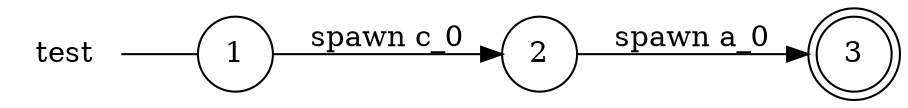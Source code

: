 digraph test {
	rankdir="LR";
	n_0 [label="test", shape="plaintext"];
	n_1 [id="1", shape=circle, label="1"];
	n_0 -> n_1 [arrowhead=none];
	n_2 [id="2", shape=circle, label="2"];
	n_3 [id="3", shape=doublecircle, label="3"];

	n_2 -> n_3 [id="[$e|1]", label="spawn a_0"];
	n_1 -> n_2 [id="[$e|0]", label="spawn c_0"];
}
